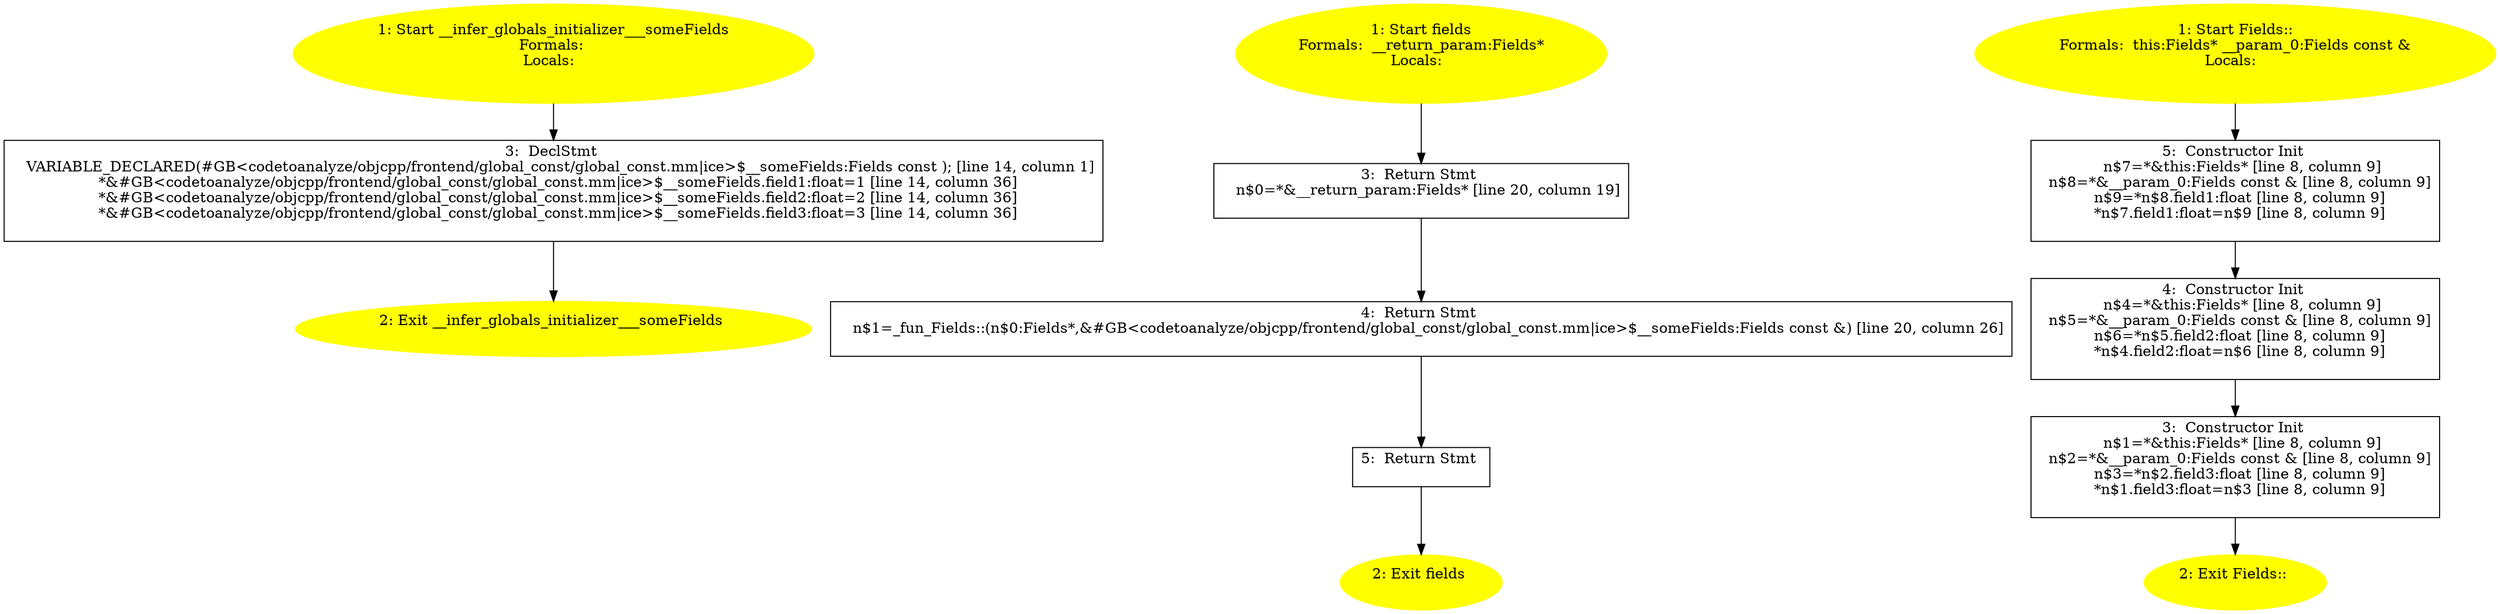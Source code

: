 /* @generated */
digraph cfg {
"__infer_globals_initializer___someFields#305cac08d8197bd145f7f55cc8a06d16.794b83eea8b5794c71808060b1f3b5c7_1" [label="1: Start __infer_globals_initializer___someFields\nFormals: \nLocals:  \n  " color=yellow style=filled]
	

	 "__infer_globals_initializer___someFields#305cac08d8197bd145f7f55cc8a06d16.794b83eea8b5794c71808060b1f3b5c7_1" -> "__infer_globals_initializer___someFields#305cac08d8197bd145f7f55cc8a06d16.794b83eea8b5794c71808060b1f3b5c7_3" ;
"__infer_globals_initializer___someFields#305cac08d8197bd145f7f55cc8a06d16.794b83eea8b5794c71808060b1f3b5c7_2" [label="2: Exit __infer_globals_initializer___someFields \n  " color=yellow style=filled]
	

"__infer_globals_initializer___someFields#305cac08d8197bd145f7f55cc8a06d16.794b83eea8b5794c71808060b1f3b5c7_3" [label="3:  DeclStmt \n   VARIABLE_DECLARED(#GB<codetoanalyze/objcpp/frontend/global_const/global_const.mm|ice>$__someFields:Fields const ); [line 14, column 1]\n  *&#GB<codetoanalyze/objcpp/frontend/global_const/global_const.mm|ice>$__someFields.field1:float=1 [line 14, column 36]\n  *&#GB<codetoanalyze/objcpp/frontend/global_const/global_const.mm|ice>$__someFields.field2:float=2 [line 14, column 36]\n  *&#GB<codetoanalyze/objcpp/frontend/global_const/global_const.mm|ice>$__someFields.field3:float=3 [line 14, column 36]\n " shape="box"]
	

	 "__infer_globals_initializer___someFields#305cac08d8197bd145f7f55cc8a06d16.794b83eea8b5794c71808060b1f3b5c7_3" -> "__infer_globals_initializer___someFields#305cac08d8197bd145f7f55cc8a06d16.794b83eea8b5794c71808060b1f3b5c7_2" ;
"fields(class Fields)#3037629886785813687.ade89225d198ce505301d5cdffda48f1_1" [label="1: Start fields\nFormals:  __return_param:Fields*\nLocals:  \n  " color=yellow style=filled]
	

	 "fields(class Fields)#3037629886785813687.ade89225d198ce505301d5cdffda48f1_1" -> "fields(class Fields)#3037629886785813687.ade89225d198ce505301d5cdffda48f1_3" ;
"fields(class Fields)#3037629886785813687.ade89225d198ce505301d5cdffda48f1_2" [label="2: Exit fields \n  " color=yellow style=filled]
	

"fields(class Fields)#3037629886785813687.ade89225d198ce505301d5cdffda48f1_3" [label="3:  Return Stmt \n   n$0=*&__return_param:Fields* [line 20, column 19]\n " shape="box"]
	

	 "fields(class Fields)#3037629886785813687.ade89225d198ce505301d5cdffda48f1_3" -> "fields(class Fields)#3037629886785813687.ade89225d198ce505301d5cdffda48f1_4" ;
"fields(class Fields)#3037629886785813687.ade89225d198ce505301d5cdffda48f1_4" [label="4:  Return Stmt \n   n$1=_fun_Fields::(n$0:Fields*,&#GB<codetoanalyze/objcpp/frontend/global_const/global_const.mm|ice>$__someFields:Fields const &) [line 20, column 26]\n " shape="box"]
	

	 "fields(class Fields)#3037629886785813687.ade89225d198ce505301d5cdffda48f1_4" -> "fields(class Fields)#3037629886785813687.ade89225d198ce505301d5cdffda48f1_5" ;
"fields(class Fields)#3037629886785813687.ade89225d198ce505301d5cdffda48f1_5" [label="5:  Return Stmt \n  " shape="box"]
	

	 "fields(class Fields)#3037629886785813687.ade89225d198ce505301d5cdffda48f1_5" -> "fields(class Fields)#3037629886785813687.ade89225d198ce505301d5cdffda48f1_2" ;
"#Fields#{11740702837802970461|constexpr}.35c900b91f77169dcc7579a3ddf4fddf_1" [label="1: Start Fields::\nFormals:  this:Fields* __param_0:Fields const &\nLocals:  \n  " color=yellow style=filled]
	

	 "#Fields#{11740702837802970461|constexpr}.35c900b91f77169dcc7579a3ddf4fddf_1" -> "#Fields#{11740702837802970461|constexpr}.35c900b91f77169dcc7579a3ddf4fddf_5" ;
"#Fields#{11740702837802970461|constexpr}.35c900b91f77169dcc7579a3ddf4fddf_2" [label="2: Exit Fields:: \n  " color=yellow style=filled]
	

"#Fields#{11740702837802970461|constexpr}.35c900b91f77169dcc7579a3ddf4fddf_3" [label="3:  Constructor Init \n   n$1=*&this:Fields* [line 8, column 9]\n  n$2=*&__param_0:Fields const & [line 8, column 9]\n  n$3=*n$2.field3:float [line 8, column 9]\n  *n$1.field3:float=n$3 [line 8, column 9]\n " shape="box"]
	

	 "#Fields#{11740702837802970461|constexpr}.35c900b91f77169dcc7579a3ddf4fddf_3" -> "#Fields#{11740702837802970461|constexpr}.35c900b91f77169dcc7579a3ddf4fddf_2" ;
"#Fields#{11740702837802970461|constexpr}.35c900b91f77169dcc7579a3ddf4fddf_4" [label="4:  Constructor Init \n   n$4=*&this:Fields* [line 8, column 9]\n  n$5=*&__param_0:Fields const & [line 8, column 9]\n  n$6=*n$5.field2:float [line 8, column 9]\n  *n$4.field2:float=n$6 [line 8, column 9]\n " shape="box"]
	

	 "#Fields#{11740702837802970461|constexpr}.35c900b91f77169dcc7579a3ddf4fddf_4" -> "#Fields#{11740702837802970461|constexpr}.35c900b91f77169dcc7579a3ddf4fddf_3" ;
"#Fields#{11740702837802970461|constexpr}.35c900b91f77169dcc7579a3ddf4fddf_5" [label="5:  Constructor Init \n   n$7=*&this:Fields* [line 8, column 9]\n  n$8=*&__param_0:Fields const & [line 8, column 9]\n  n$9=*n$8.field1:float [line 8, column 9]\n  *n$7.field1:float=n$9 [line 8, column 9]\n " shape="box"]
	

	 "#Fields#{11740702837802970461|constexpr}.35c900b91f77169dcc7579a3ddf4fddf_5" -> "#Fields#{11740702837802970461|constexpr}.35c900b91f77169dcc7579a3ddf4fddf_4" ;
}
